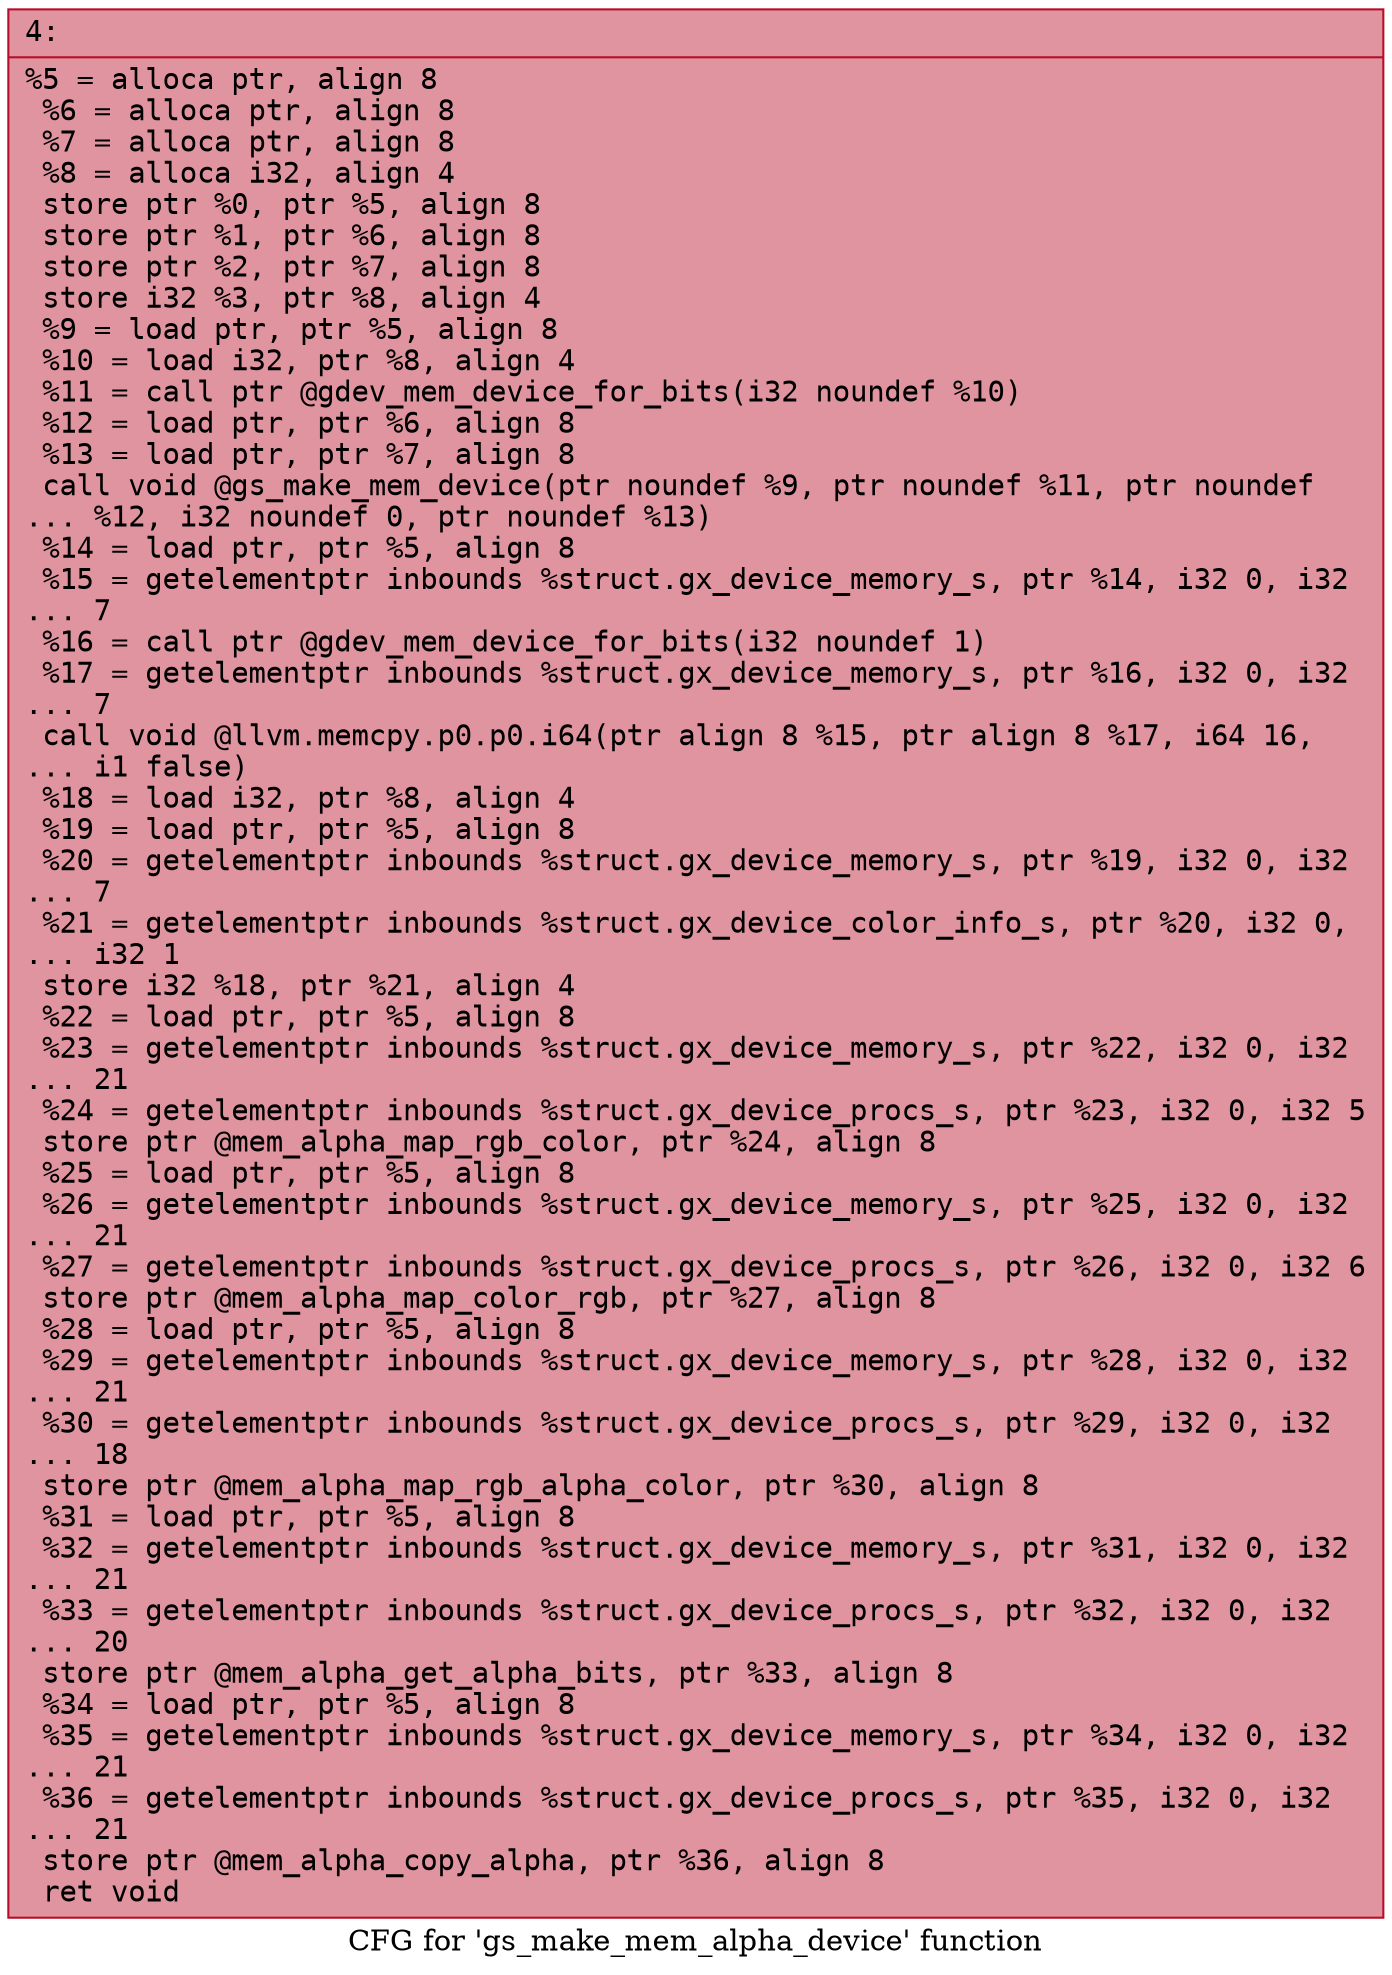 digraph "CFG for 'gs_make_mem_alpha_device' function" {
	label="CFG for 'gs_make_mem_alpha_device' function";

	Node0x600002aea260 [shape=record,color="#b70d28ff", style=filled, fillcolor="#b70d2870" fontname="Courier",label="{4:\l|  %5 = alloca ptr, align 8\l  %6 = alloca ptr, align 8\l  %7 = alloca ptr, align 8\l  %8 = alloca i32, align 4\l  store ptr %0, ptr %5, align 8\l  store ptr %1, ptr %6, align 8\l  store ptr %2, ptr %7, align 8\l  store i32 %3, ptr %8, align 4\l  %9 = load ptr, ptr %5, align 8\l  %10 = load i32, ptr %8, align 4\l  %11 = call ptr @gdev_mem_device_for_bits(i32 noundef %10)\l  %12 = load ptr, ptr %6, align 8\l  %13 = load ptr, ptr %7, align 8\l  call void @gs_make_mem_device(ptr noundef %9, ptr noundef %11, ptr noundef\l... %12, i32 noundef 0, ptr noundef %13)\l  %14 = load ptr, ptr %5, align 8\l  %15 = getelementptr inbounds %struct.gx_device_memory_s, ptr %14, i32 0, i32\l... 7\l  %16 = call ptr @gdev_mem_device_for_bits(i32 noundef 1)\l  %17 = getelementptr inbounds %struct.gx_device_memory_s, ptr %16, i32 0, i32\l... 7\l  call void @llvm.memcpy.p0.p0.i64(ptr align 8 %15, ptr align 8 %17, i64 16,\l... i1 false)\l  %18 = load i32, ptr %8, align 4\l  %19 = load ptr, ptr %5, align 8\l  %20 = getelementptr inbounds %struct.gx_device_memory_s, ptr %19, i32 0, i32\l... 7\l  %21 = getelementptr inbounds %struct.gx_device_color_info_s, ptr %20, i32 0,\l... i32 1\l  store i32 %18, ptr %21, align 4\l  %22 = load ptr, ptr %5, align 8\l  %23 = getelementptr inbounds %struct.gx_device_memory_s, ptr %22, i32 0, i32\l... 21\l  %24 = getelementptr inbounds %struct.gx_device_procs_s, ptr %23, i32 0, i32 5\l  store ptr @mem_alpha_map_rgb_color, ptr %24, align 8\l  %25 = load ptr, ptr %5, align 8\l  %26 = getelementptr inbounds %struct.gx_device_memory_s, ptr %25, i32 0, i32\l... 21\l  %27 = getelementptr inbounds %struct.gx_device_procs_s, ptr %26, i32 0, i32 6\l  store ptr @mem_alpha_map_color_rgb, ptr %27, align 8\l  %28 = load ptr, ptr %5, align 8\l  %29 = getelementptr inbounds %struct.gx_device_memory_s, ptr %28, i32 0, i32\l... 21\l  %30 = getelementptr inbounds %struct.gx_device_procs_s, ptr %29, i32 0, i32\l... 18\l  store ptr @mem_alpha_map_rgb_alpha_color, ptr %30, align 8\l  %31 = load ptr, ptr %5, align 8\l  %32 = getelementptr inbounds %struct.gx_device_memory_s, ptr %31, i32 0, i32\l... 21\l  %33 = getelementptr inbounds %struct.gx_device_procs_s, ptr %32, i32 0, i32\l... 20\l  store ptr @mem_alpha_get_alpha_bits, ptr %33, align 8\l  %34 = load ptr, ptr %5, align 8\l  %35 = getelementptr inbounds %struct.gx_device_memory_s, ptr %34, i32 0, i32\l... 21\l  %36 = getelementptr inbounds %struct.gx_device_procs_s, ptr %35, i32 0, i32\l... 21\l  store ptr @mem_alpha_copy_alpha, ptr %36, align 8\l  ret void\l}"];
}

